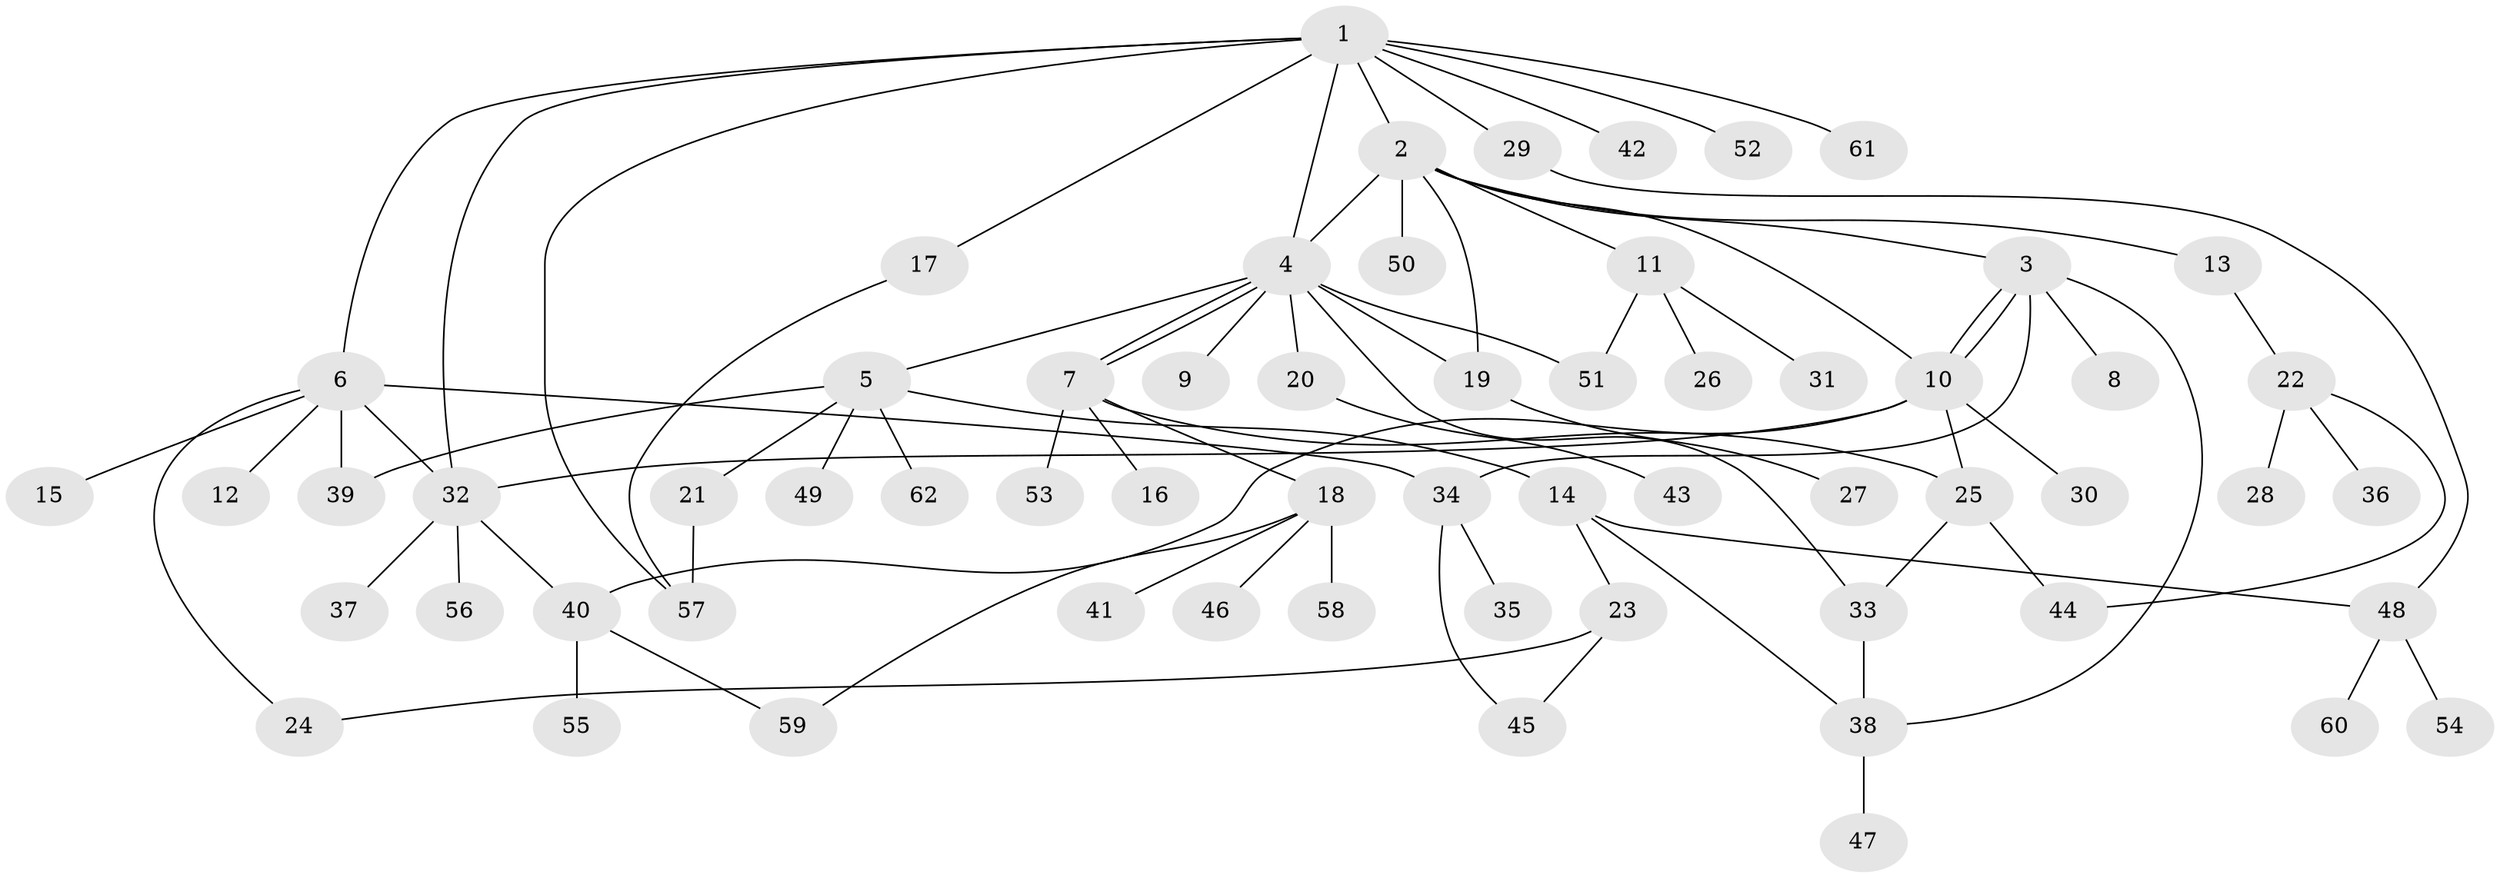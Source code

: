 // coarse degree distribution, {9: 0.022222222222222223, 7: 0.022222222222222223, 4: 0.13333333333333333, 8: 0.022222222222222223, 6: 0.06666666666666667, 5: 0.06666666666666667, 1: 0.4, 2: 0.2, 3: 0.06666666666666667}
// Generated by graph-tools (version 1.1) at 2025/50/03/04/25 22:50:30]
// undirected, 62 vertices, 83 edges
graph export_dot {
  node [color=gray90,style=filled];
  1;
  2;
  3;
  4;
  5;
  6;
  7;
  8;
  9;
  10;
  11;
  12;
  13;
  14;
  15;
  16;
  17;
  18;
  19;
  20;
  21;
  22;
  23;
  24;
  25;
  26;
  27;
  28;
  29;
  30;
  31;
  32;
  33;
  34;
  35;
  36;
  37;
  38;
  39;
  40;
  41;
  42;
  43;
  44;
  45;
  46;
  47;
  48;
  49;
  50;
  51;
  52;
  53;
  54;
  55;
  56;
  57;
  58;
  59;
  60;
  61;
  62;
  1 -- 2;
  1 -- 4;
  1 -- 6;
  1 -- 17;
  1 -- 29;
  1 -- 32;
  1 -- 42;
  1 -- 52;
  1 -- 57;
  1 -- 61;
  2 -- 3;
  2 -- 4;
  2 -- 10;
  2 -- 11;
  2 -- 13;
  2 -- 19;
  2 -- 50;
  3 -- 8;
  3 -- 10;
  3 -- 10;
  3 -- 34;
  3 -- 38;
  4 -- 5;
  4 -- 7;
  4 -- 7;
  4 -- 9;
  4 -- 19;
  4 -- 20;
  4 -- 33;
  4 -- 51;
  5 -- 14;
  5 -- 21;
  5 -- 39;
  5 -- 49;
  5 -- 62;
  6 -- 12;
  6 -- 15;
  6 -- 24;
  6 -- 32;
  6 -- 34;
  6 -- 39;
  7 -- 16;
  7 -- 18;
  7 -- 25;
  7 -- 53;
  10 -- 25;
  10 -- 30;
  10 -- 32;
  10 -- 40;
  11 -- 26;
  11 -- 31;
  11 -- 51;
  13 -- 22;
  14 -- 23;
  14 -- 38;
  14 -- 48;
  17 -- 57;
  18 -- 41;
  18 -- 46;
  18 -- 58;
  18 -- 59;
  19 -- 27;
  20 -- 43;
  21 -- 57;
  22 -- 28;
  22 -- 36;
  22 -- 44;
  23 -- 24;
  23 -- 45;
  25 -- 33;
  25 -- 44;
  29 -- 48;
  32 -- 37;
  32 -- 40;
  32 -- 56;
  33 -- 38;
  34 -- 35;
  34 -- 45;
  38 -- 47;
  40 -- 55;
  40 -- 59;
  48 -- 54;
  48 -- 60;
}
